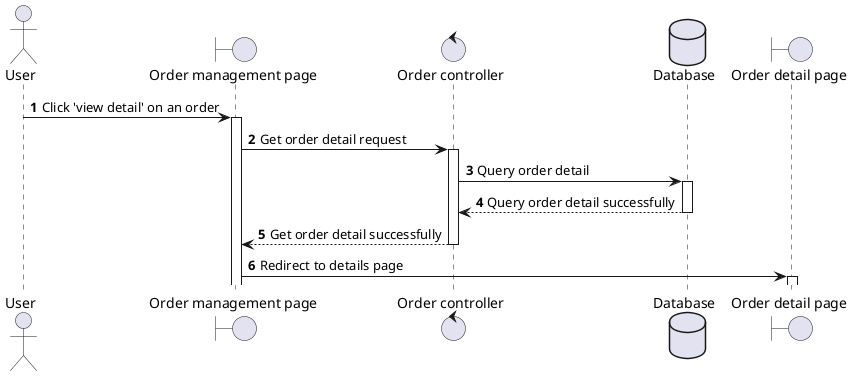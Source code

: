 @startuml
autonumber
actor User
boundary "Order management page" as Page
control "Order controller" as Ctl
database Database as DB
boundary "Order detail page" as DetailPage
User -> Page ++: Click 'view detail' on an order
Page -> Ctl ++: Get order detail request
Ctl -> DB ++: Query order detail
DB --> Ctl: Query order detail successfully
DB--
Ctl --> Page: Get order detail successfully
Ctl--
Page -> DetailPage ++: Redirect to details page
@enduml